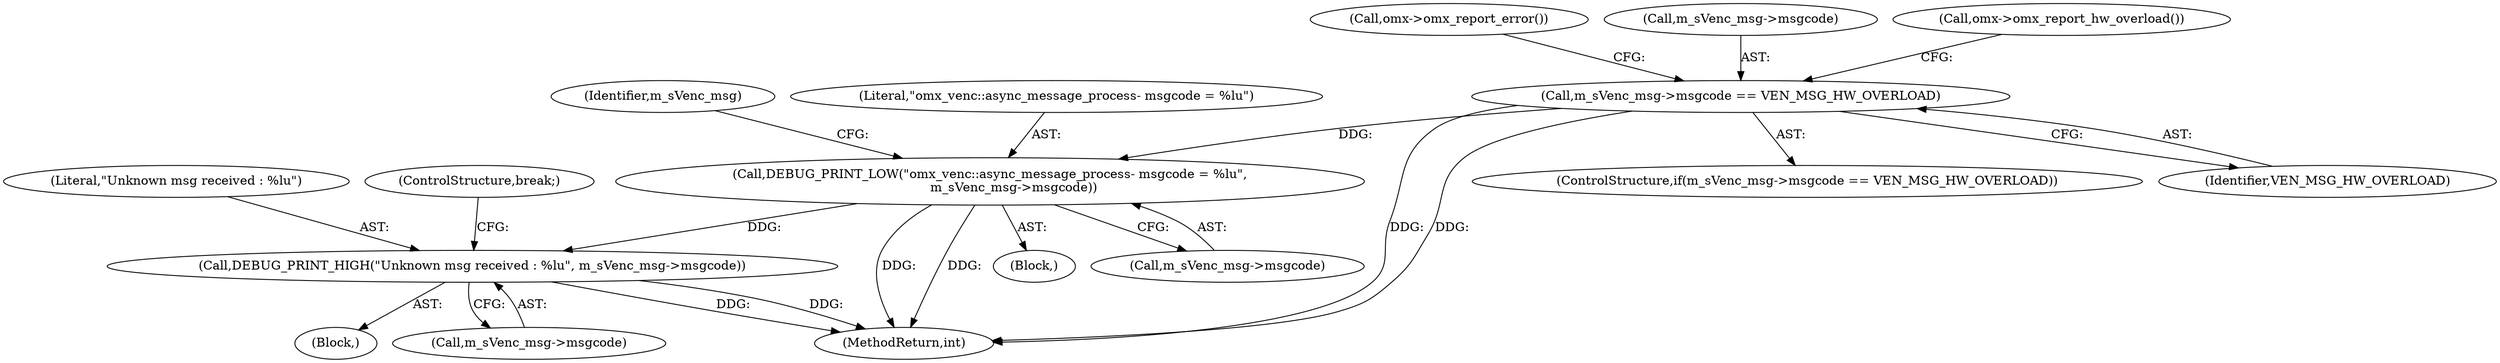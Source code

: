digraph "0_Android_7558d03e6498e970b761aa44fff6b2c659202d95_3@pointer" {
"1000158" [label="(Call,m_sVenc_msg->msgcode == VEN_MSG_HW_OVERLOAD)"];
"1000167" [label="(Call,DEBUG_PRINT_LOW(\"omx_venc::async_message_process- msgcode = %lu\",\n            m_sVenc_msg->msgcode))"];
"1000440" [label="(Call,DEBUG_PRINT_HIGH(\"Unknown msg received : %lu\", m_sVenc_msg->msgcode))"];
"1000441" [label="(Literal,\"Unknown msg received : %lu\")"];
"1000448" [label="(MethodReturn,int)"];
"1000166" [label="(Call,omx->omx_report_error())"];
"1000157" [label="(ControlStructure,if(m_sVenc_msg->msgcode == VEN_MSG_HW_OVERLOAD))"];
"1000176" [label="(Block,)"];
"1000104" [label="(Block,)"];
"1000174" [label="(Identifier,m_sVenc_msg)"];
"1000159" [label="(Call,m_sVenc_msg->msgcode)"];
"1000440" [label="(Call,DEBUG_PRINT_HIGH(\"Unknown msg received : %lu\", m_sVenc_msg->msgcode))"];
"1000162" [label="(Identifier,VEN_MSG_HW_OVERLOAD)"];
"1000445" [label="(ControlStructure,break;)"];
"1000168" [label="(Literal,\"omx_venc::async_message_process- msgcode = %lu\")"];
"1000158" [label="(Call,m_sVenc_msg->msgcode == VEN_MSG_HW_OVERLOAD)"];
"1000442" [label="(Call,m_sVenc_msg->msgcode)"];
"1000164" [label="(Call,omx->omx_report_hw_overload())"];
"1000169" [label="(Call,m_sVenc_msg->msgcode)"];
"1000167" [label="(Call,DEBUG_PRINT_LOW(\"omx_venc::async_message_process- msgcode = %lu\",\n            m_sVenc_msg->msgcode))"];
"1000158" -> "1000157"  [label="AST: "];
"1000158" -> "1000162"  [label="CFG: "];
"1000159" -> "1000158"  [label="AST: "];
"1000162" -> "1000158"  [label="AST: "];
"1000164" -> "1000158"  [label="CFG: "];
"1000166" -> "1000158"  [label="CFG: "];
"1000158" -> "1000448"  [label="DDG: "];
"1000158" -> "1000448"  [label="DDG: "];
"1000158" -> "1000167"  [label="DDG: "];
"1000167" -> "1000104"  [label="AST: "];
"1000167" -> "1000169"  [label="CFG: "];
"1000168" -> "1000167"  [label="AST: "];
"1000169" -> "1000167"  [label="AST: "];
"1000174" -> "1000167"  [label="CFG: "];
"1000167" -> "1000448"  [label="DDG: "];
"1000167" -> "1000448"  [label="DDG: "];
"1000167" -> "1000440"  [label="DDG: "];
"1000440" -> "1000176"  [label="AST: "];
"1000440" -> "1000442"  [label="CFG: "];
"1000441" -> "1000440"  [label="AST: "];
"1000442" -> "1000440"  [label="AST: "];
"1000445" -> "1000440"  [label="CFG: "];
"1000440" -> "1000448"  [label="DDG: "];
"1000440" -> "1000448"  [label="DDG: "];
}
